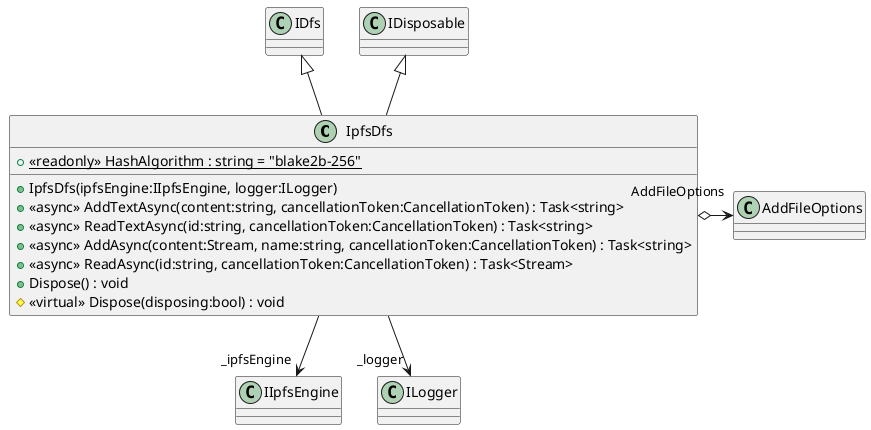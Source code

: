 @startuml
class IpfsDfs {
    + {static} <<readonly>> HashAlgorithm : string = "blake2b-256"
    + IpfsDfs(ipfsEngine:IIpfsEngine, logger:ILogger)
    + <<async>> AddTextAsync(content:string, cancellationToken:CancellationToken) : Task<string>
    + <<async>> ReadTextAsync(id:string, cancellationToken:CancellationToken) : Task<string>
    + <<async>> AddAsync(content:Stream, name:string, cancellationToken:CancellationToken) : Task<string>
    + <<async>> ReadAsync(id:string, cancellationToken:CancellationToken) : Task<Stream>
    + Dispose() : void
    # <<virtual>> Dispose(disposing:bool) : void
}
IDfs <|-- IpfsDfs
IDisposable <|-- IpfsDfs
IpfsDfs o-> "AddFileOptions" AddFileOptions
IpfsDfs --> "_ipfsEngine" IIpfsEngine
IpfsDfs --> "_logger" ILogger
@enduml
